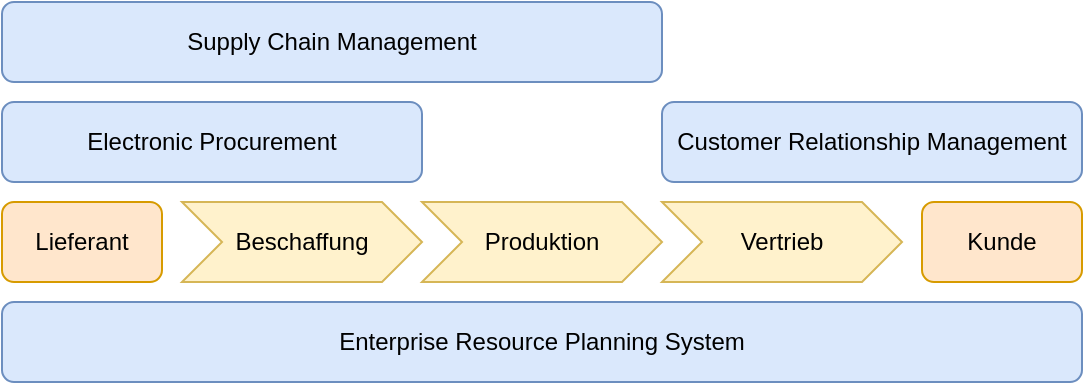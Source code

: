 <mxfile compressed="false" version="14.1.8" type="device">
  <diagram id="wElEkbDV0-8QjcF6lrXa" name="Seite-1">
    <mxGraphModel dx="769" dy="484" grid="1" gridSize="10" guides="1" tooltips="1" connect="1" arrows="1" fold="1" page="1" pageScale="1" pageWidth="827" pageHeight="1169" math="0" shadow="0">
      <root>
        <mxCell id="0" />
        <mxCell id="1" parent="0" />
        <mxCell id="WgHj9CW5SNyLfi0Pt2Z4-1" value="Lieferant" style="rounded=1;whiteSpace=wrap;html=1;fillColor=#ffe6cc;strokeColor=#d79b00;" vertex="1" parent="1">
          <mxGeometry x="110" y="160" width="80" height="40" as="geometry" />
        </mxCell>
        <mxCell id="WgHj9CW5SNyLfi0Pt2Z4-2" value="Kunde" style="rounded=1;whiteSpace=wrap;html=1;fillColor=#ffe6cc;strokeColor=#d79b00;" vertex="1" parent="1">
          <mxGeometry x="570" y="160" width="80" height="40" as="geometry" />
        </mxCell>
        <mxCell id="WgHj9CW5SNyLfi0Pt2Z4-3" value="Beschaffung" style="shape=step;perimeter=stepPerimeter;whiteSpace=wrap;html=1;fixedSize=1;fillColor=#fff2cc;strokeColor=#d6b656;" vertex="1" parent="1">
          <mxGeometry x="200" y="160" width="120" height="40" as="geometry" />
        </mxCell>
        <mxCell id="WgHj9CW5SNyLfi0Pt2Z4-4" value="Produktion" style="shape=step;perimeter=stepPerimeter;whiteSpace=wrap;html=1;fixedSize=1;fillColor=#fff2cc;strokeColor=#d6b656;" vertex="1" parent="1">
          <mxGeometry x="320" y="160" width="120" height="40" as="geometry" />
        </mxCell>
        <mxCell id="WgHj9CW5SNyLfi0Pt2Z4-5" value="Vertrieb" style="shape=step;perimeter=stepPerimeter;whiteSpace=wrap;html=1;fixedSize=1;fillColor=#fff2cc;strokeColor=#d6b656;" vertex="1" parent="1">
          <mxGeometry x="440" y="160" width="120" height="40" as="geometry" />
        </mxCell>
        <mxCell id="WgHj9CW5SNyLfi0Pt2Z4-6" value="Electronic Procurement" style="rounded=1;whiteSpace=wrap;html=1;fillColor=#dae8fc;strokeColor=#6c8ebf;" vertex="1" parent="1">
          <mxGeometry x="110" y="110" width="210" height="40" as="geometry" />
        </mxCell>
        <mxCell id="WgHj9CW5SNyLfi0Pt2Z4-7" value="Customer Relationship Management" style="rounded=1;whiteSpace=wrap;html=1;fillColor=#dae8fc;strokeColor=#6c8ebf;" vertex="1" parent="1">
          <mxGeometry x="440" y="110" width="210" height="40" as="geometry" />
        </mxCell>
        <mxCell id="WgHj9CW5SNyLfi0Pt2Z4-8" value="Supply Chain Management" style="rounded=1;whiteSpace=wrap;html=1;fillColor=#dae8fc;strokeColor=#6c8ebf;" vertex="1" parent="1">
          <mxGeometry x="110" y="60" width="330" height="40" as="geometry" />
        </mxCell>
        <mxCell id="WgHj9CW5SNyLfi0Pt2Z4-9" value="Enterprise Resource Planning System" style="rounded=1;whiteSpace=wrap;html=1;fillColor=#dae8fc;strokeColor=#6c8ebf;" vertex="1" parent="1">
          <mxGeometry x="110" y="210" width="540" height="40" as="geometry" />
        </mxCell>
      </root>
    </mxGraphModel>
  </diagram>
</mxfile>
